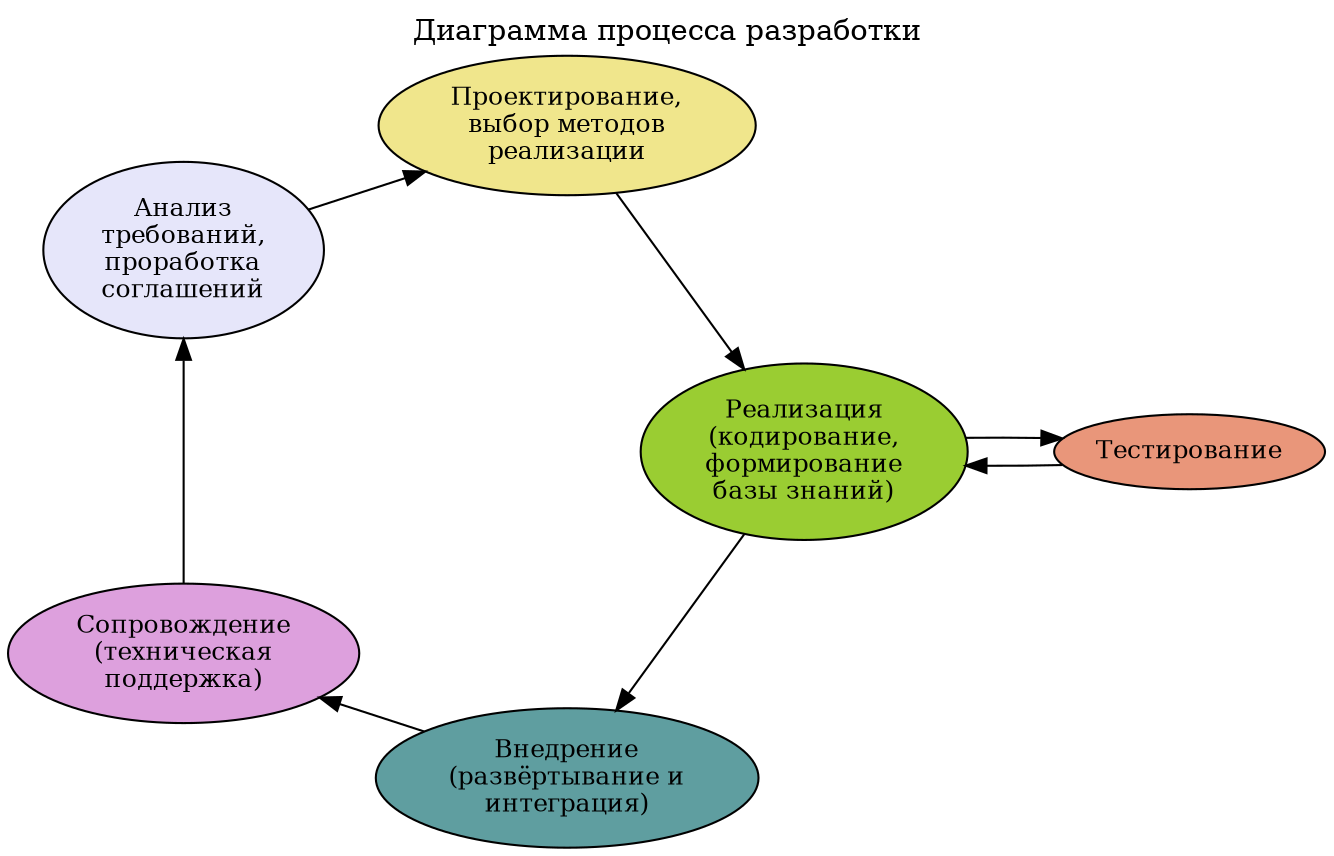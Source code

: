 digraph chatbots {

// Configuration

graph [
center = true,
charset = "UTF-8",
label = "Диаграмма процесса разработки",
labelloc = "t",
labeljust = "c",
layout = circo,
root = development,
mindist = 13,
overlap = false,
fontsize = 14,
splines = true
];

node [
fontsize = 12,
style = filled,
];

edge [
style = solid
];

// Nodes

analysis [
label="Анализ\nтребований,\nпроработка\nсоглашений",
fillcolor = Lavender
];
planning [
label="Проектирование,\nвыбор методов\nреализации",
fillcolor = Khaki
];
development [
label="Реализация\n(кодирование,\nформирование\nбазы знаний)",
fillcolor = YellowGreen
];
testing [
label="Тестирование",
fillcolor = DarkSalmon
];
deployment [
label="Внедрение\n(развёртывание и\nинтеграция)",
fillcolor = CadetBlue
];
maintenance [
label="Сопровождение\n(техническая\nподдержка)",
fillcolor = Plum
];

// Edges

analysis -> planning;
planning -> development;
development -> testing;
testing -> development;
development -> deployment;
deployment -> maintenance;
maintenance -> analysis;
}
